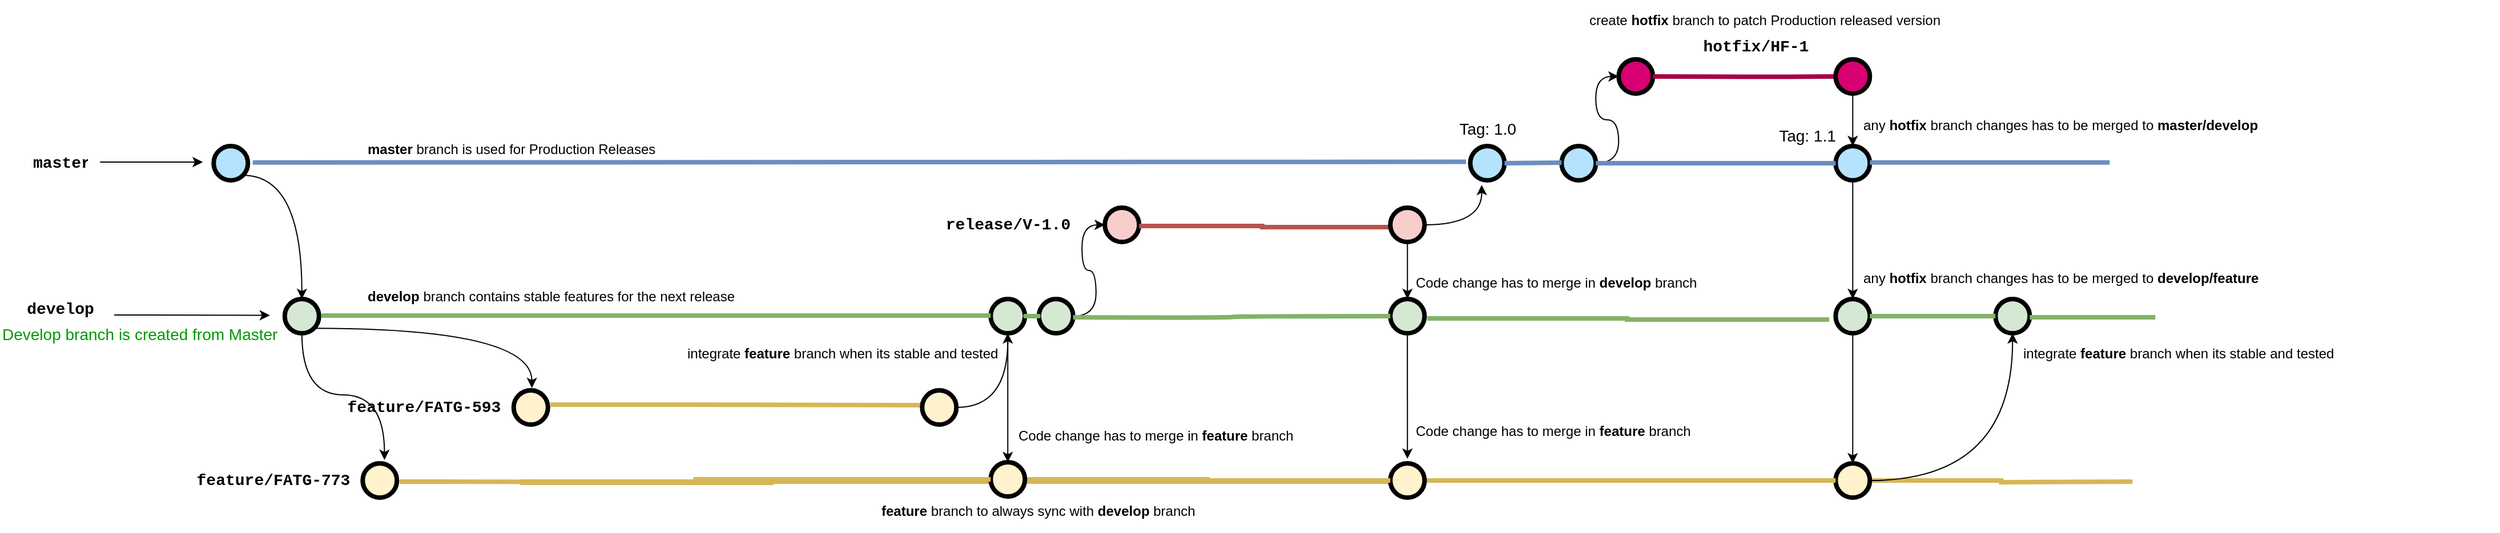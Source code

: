 <mxfile version="17.4.5" type="github">
  <diagram id="yPxyJZ8AM_hMuL3Unpa9" name="complex gitflow">
    <mxGraphModel dx="3245" dy="901" grid="1" gridSize="10" guides="1" tooltips="1" connect="1" arrows="1" fold="1" page="1" pageScale="1" pageWidth="1100" pageHeight="850" math="0" shadow="0">
      <root>
        <mxCell id="0" />
        <mxCell id="1" parent="0" />
        <mxCell id="nBreNSzFSE8uNr_BIwcD-4" value="master" style="text;html=1;strokeColor=none;fillColor=none;align=center;verticalAlign=middle;whiteSpace=wrap;overflow=hidden;fontSize=14;fontStyle=1;fontFamily=Courier New;" vertex="1" parent="1">
          <mxGeometry x="-612.37" y="142" width="50" height="42" as="geometry" />
        </mxCell>
        <mxCell id="nBreNSzFSE8uNr_BIwcD-20" style="edgeStyle=orthogonalEdgeStyle;orthogonalLoop=1;jettySize=auto;html=1;exitX=0.855;exitY=0.855;exitDx=0;exitDy=0;exitPerimeter=0;entryX=1.039;entryY=0.095;entryDx=0;entryDy=0;entryPerimeter=0;curved=1;" edge="1" parent="1" source="nBreNSzFSE8uNr_BIwcD-8" target="nBreNSzFSE8uNr_BIwcD-19">
          <mxGeometry relative="1" as="geometry" />
        </mxCell>
        <mxCell id="nBreNSzFSE8uNr_BIwcD-25" style="edgeStyle=orthogonalEdgeStyle;curved=1;orthogonalLoop=1;jettySize=auto;html=1;exitX=0.5;exitY=1;exitDx=0;exitDy=0;exitPerimeter=0;entryX=1.057;entryY=0.071;entryDx=0;entryDy=0;entryPerimeter=0;" edge="1" parent="1" source="nBreNSzFSE8uNr_BIwcD-8" target="nBreNSzFSE8uNr_BIwcD-23">
          <mxGeometry relative="1" as="geometry" />
        </mxCell>
        <mxCell id="nBreNSzFSE8uNr_BIwcD-8" value="" style="verticalLabelPosition=bottom;verticalAlign=top;html=1;strokeWidth=4;shape=mxgraph.flowchart.on-page_reference;plain-purple;gradientColor=none;strokeColor=#000000;fillColor=#D5E8D4;" vertex="1" parent="1">
          <mxGeometry x="-390.62" y="282" width="30" height="30" as="geometry" />
        </mxCell>
        <mxCell id="nBreNSzFSE8uNr_BIwcD-14" style="edgeStyle=orthogonalEdgeStyle;curved=1;rounded=0;orthogonalLoop=1;jettySize=auto;html=1;exitX=0.855;exitY=0.855;exitDx=0;exitDy=0;exitPerimeter=0;entryX=0.5;entryY=0;entryDx=0;entryDy=0;entryPerimeter=0;" edge="1" parent="1" source="nBreNSzFSE8uNr_BIwcD-10" target="nBreNSzFSE8uNr_BIwcD-8">
          <mxGeometry relative="1" as="geometry" />
        </mxCell>
        <mxCell id="nBreNSzFSE8uNr_BIwcD-10" value="" style="verticalLabelPosition=bottom;verticalAlign=top;html=1;strokeWidth=4;shape=mxgraph.flowchart.on-page_reference;plain-blue;gradientColor=none;fillColor=#B5E3Fe;strokeColor=#000000;" vertex="1" parent="1">
          <mxGeometry x="-452.87" y="148" width="30" height="30" as="geometry" />
        </mxCell>
        <mxCell id="nBreNSzFSE8uNr_BIwcD-16" value="develop" style="text;html=1;strokeColor=none;fillColor=none;align=center;verticalAlign=middle;whiteSpace=wrap;overflow=hidden;fontSize=14;fontStyle=1;fontFamily=Courier New;" vertex="1" parent="1">
          <mxGeometry x="-623.24" y="270" width="71.75" height="42" as="geometry" />
        </mxCell>
        <mxCell id="nBreNSzFSE8uNr_BIwcD-17" value="" style="verticalLabelPosition=bottom;verticalAlign=top;html=1;strokeWidth=4;shape=mxgraph.flowchart.on-page_reference;strokeColor=#000000;fillColor=#fff2cc;" vertex="1" parent="1">
          <mxGeometry x="-190.12" y="362" width="30" height="30" as="geometry" />
        </mxCell>
        <mxCell id="nBreNSzFSE8uNr_BIwcD-18" value="" style="edgeStyle=orthogonalEdgeStyle;rounded=0;html=1;jettySize=auto;orthogonalLoop=1;strokeWidth=4;endArrow=none;endFill=0;startArrow=none;fillColor=#fff2cc;strokeColor=#d6b656;" edge="1" parent="1">
          <mxGeometry x="-260.12" y="378.5" as="geometry">
            <mxPoint x="-157.87" y="374.5" as="sourcePoint" />
            <mxPoint x="167.63" y="372" as="targetPoint" />
            <Array as="points">
              <mxPoint x="-50.12" y="375" />
              <mxPoint x="-50.12" y="375" />
            </Array>
          </mxGeometry>
        </mxCell>
        <mxCell id="nBreNSzFSE8uNr_BIwcD-19" value="feature/FATG-593" style="text;html=1;strokeColor=none;fillColor=none;align=center;verticalAlign=middle;whiteSpace=wrap;overflow=hidden;fontSize=14;fontStyle=1;fontFamily=Courier New;" vertex="1" parent="1">
          <mxGeometry x="-355.62" y="356" width="174.63" height="42" as="geometry" />
        </mxCell>
        <mxCell id="nBreNSzFSE8uNr_BIwcD-21" value="" style="verticalLabelPosition=bottom;verticalAlign=top;html=1;strokeWidth=4;shape=mxgraph.flowchart.on-page_reference;strokeColor=#000000;fillColor=#fff2cc;" vertex="1" parent="1">
          <mxGeometry x="-322.37" y="426" width="30" height="30" as="geometry" />
        </mxCell>
        <mxCell id="nBreNSzFSE8uNr_BIwcD-23" value="feature/FATG-773" style="text;html=1;strokeColor=none;fillColor=none;align=center;verticalAlign=middle;whiteSpace=wrap;overflow=hidden;fontSize=14;fontStyle=1;fontFamily=Courier New;" vertex="1" parent="1">
          <mxGeometry x="-487.87" y="420" width="174.63" height="42" as="geometry" />
        </mxCell>
        <mxCell id="nBreNSzFSE8uNr_BIwcD-46" style="edgeStyle=orthogonalEdgeStyle;curved=1;orthogonalLoop=1;jettySize=auto;html=1;entryX=0.5;entryY=1;entryDx=0;entryDy=0;entryPerimeter=0;" edge="1" parent="1" source="nBreNSzFSE8uNr_BIwcD-28" target="nBreNSzFSE8uNr_BIwcD-44">
          <mxGeometry relative="1" as="geometry" />
        </mxCell>
        <mxCell id="nBreNSzFSE8uNr_BIwcD-28" value="" style="verticalLabelPosition=bottom;verticalAlign=top;html=1;strokeWidth=4;shape=mxgraph.flowchart.on-page_reference;strokeColor=#000000;fillColor=#fff2cc;" vertex="1" parent="1">
          <mxGeometry x="167.63" y="362" width="30" height="30" as="geometry" />
        </mxCell>
        <mxCell id="nBreNSzFSE8uNr_BIwcD-33" value="" style="edgeStyle=orthogonalEdgeStyle;rounded=0;html=1;jettySize=auto;orthogonalLoop=1;strokeWidth=4;endArrow=none;endFill=0;startArrow=none;fillColor=#fff2cc;strokeColor=#d6b656;" edge="1" parent="1" source="nBreNSzFSE8uNr_BIwcD-101">
          <mxGeometry x="-392.37" y="446" as="geometry">
            <mxPoint x="-290.12" y="442" as="sourcePoint" />
            <mxPoint x="1227.63" y="442" as="targetPoint" />
            <Array as="points" />
          </mxGeometry>
        </mxCell>
        <mxCell id="nBreNSzFSE8uNr_BIwcD-40" value="" style="verticalLabelPosition=bottom;verticalAlign=top;html=1;strokeWidth=4;shape=mxgraph.flowchart.on-page_reference;fillColor=#f8cecc;strokeColor=#000000;" vertex="1" parent="1">
          <mxGeometry x="327.63" y="202" width="30" height="30" as="geometry" />
        </mxCell>
        <mxCell id="nBreNSzFSE8uNr_BIwcD-143" style="edgeStyle=orthogonalEdgeStyle;rounded=0;orthogonalLoop=1;jettySize=auto;html=1;entryX=0.5;entryY=0;entryDx=0;entryDy=0;entryPerimeter=0;" edge="1" parent="1" source="nBreNSzFSE8uNr_BIwcD-44" target="nBreNSzFSE8uNr_BIwcD-139">
          <mxGeometry relative="1" as="geometry" />
        </mxCell>
        <mxCell id="nBreNSzFSE8uNr_BIwcD-44" value="" style="verticalLabelPosition=bottom;verticalAlign=top;html=1;strokeWidth=4;shape=mxgraph.flowchart.on-page_reference;plain-purple;gradientColor=none;strokeColor=#000000;fillColor=#D5E8D4;" vertex="1" parent="1">
          <mxGeometry x="227.63" y="282" width="30" height="30" as="geometry" />
        </mxCell>
        <mxCell id="nBreNSzFSE8uNr_BIwcD-45" value="" style="edgeStyle=orthogonalEdgeStyle;rounded=0;html=1;jettySize=auto;orthogonalLoop=1;strokeWidth=4;endArrow=none;endFill=0;curved=1;fillColor=#d5e8d4;strokeColor=#82b366;" edge="1" parent="1" target="nBreNSzFSE8uNr_BIwcD-44">
          <mxGeometry x="-316.37" y="296.5" as="geometry">
            <mxPoint x="-358.62" y="296.5" as="sourcePoint" />
            <mxPoint x="518.63" y="297" as="targetPoint" />
            <Array as="points">
              <mxPoint x="-271.37" y="297" />
            </Array>
          </mxGeometry>
        </mxCell>
        <mxCell id="nBreNSzFSE8uNr_BIwcD-49" style="edgeStyle=orthogonalEdgeStyle;curved=1;orthogonalLoop=1;jettySize=auto;html=1;entryX=0;entryY=0.5;entryDx=0;entryDy=0;entryPerimeter=0;" edge="1" parent="1" source="nBreNSzFSE8uNr_BIwcD-47" target="nBreNSzFSE8uNr_BIwcD-40">
          <mxGeometry relative="1" as="geometry" />
        </mxCell>
        <mxCell id="nBreNSzFSE8uNr_BIwcD-47" value="" style="verticalLabelPosition=bottom;verticalAlign=top;html=1;strokeWidth=4;shape=mxgraph.flowchart.on-page_reference;plain-purple;gradientColor=none;strokeColor=#000000;fillColor=#D5E8D4;" vertex="1" parent="1">
          <mxGeometry x="269.88" y="282" width="30" height="30" as="geometry" />
        </mxCell>
        <mxCell id="nBreNSzFSE8uNr_BIwcD-48" value="" style="edgeStyle=orthogonalEdgeStyle;rounded=0;html=1;jettySize=auto;orthogonalLoop=1;strokeWidth=4;endArrow=none;endFill=0;curved=1;startArrow=none;fillColor=#d5e8d4;strokeColor=#82b366;" edge="1" parent="1" source="nBreNSzFSE8uNr_BIwcD-44" target="nBreNSzFSE8uNr_BIwcD-47">
          <mxGeometry x="-316.37" y="296.5" as="geometry">
            <mxPoint x="227.63" y="297" as="sourcePoint" />
            <mxPoint x="518.63" y="297" as="targetPoint" />
            <Array as="points" />
          </mxGeometry>
        </mxCell>
        <mxCell id="nBreNSzFSE8uNr_BIwcD-51" value="release/V-1.0" style="text;html=1;strokeColor=none;fillColor=none;align=center;verticalAlign=middle;whiteSpace=wrap;overflow=hidden;fontSize=14;fontStyle=1;fontFamily=Courier New;" vertex="1" parent="1">
          <mxGeometry x="177.63" y="196" width="130" height="42" as="geometry" />
        </mxCell>
        <mxCell id="nBreNSzFSE8uNr_BIwcD-60" value="" style="edgeStyle=orthogonalEdgeStyle;rounded=0;html=1;jettySize=auto;orthogonalLoop=1;strokeWidth=4;endArrow=none;endFill=0;startArrow=none;fillColor=#f8cecc;strokeColor=#b85450;" edge="1" parent="1">
          <mxGeometry x="255.38" y="222" as="geometry">
            <mxPoint x="357.63" y="218" as="sourcePoint" />
            <mxPoint x="577.63" y="219" as="targetPoint" />
            <Array as="points">
              <mxPoint x="465.38" y="218.5" />
              <mxPoint x="465.38" y="218.5" />
            </Array>
          </mxGeometry>
        </mxCell>
        <mxCell id="nBreNSzFSE8uNr_BIwcD-74" style="edgeStyle=orthogonalEdgeStyle;curved=1;orthogonalLoop=1;jettySize=auto;html=1;" edge="1" parent="1" source="nBreNSzFSE8uNr_BIwcD-61">
          <mxGeometry relative="1" as="geometry">
            <mxPoint x="657.63" y="182" as="targetPoint" />
          </mxGeometry>
        </mxCell>
        <mxCell id="nBreNSzFSE8uNr_BIwcD-79" style="edgeStyle=orthogonalEdgeStyle;curved=1;orthogonalLoop=1;jettySize=auto;html=1;" edge="1" parent="1" source="nBreNSzFSE8uNr_BIwcD-61" target="nBreNSzFSE8uNr_BIwcD-77">
          <mxGeometry relative="1" as="geometry" />
        </mxCell>
        <mxCell id="nBreNSzFSE8uNr_BIwcD-61" value="" style="verticalLabelPosition=bottom;verticalAlign=top;html=1;strokeWidth=4;shape=mxgraph.flowchart.on-page_reference;fillColor=#f8cecc;strokeColor=#000000;" vertex="1" parent="1">
          <mxGeometry x="577.63" y="202" width="30" height="30" as="geometry" />
        </mxCell>
        <mxCell id="nBreNSzFSE8uNr_BIwcD-64" value="" style="verticalLabelPosition=bottom;verticalAlign=top;html=1;strokeWidth=4;shape=mxgraph.flowchart.on-page_reference;plain-blue;gradientColor=none;fillColor=#B5E3Fe;strokeColor=#000000;" vertex="1" parent="1">
          <mxGeometry x="647.63" y="148" width="30" height="30" as="geometry" />
        </mxCell>
        <mxCell id="nBreNSzFSE8uNr_BIwcD-75" value="Tag: 1.0" style="text;html=1;strokeColor=none;fillColor=none;align=center;verticalAlign=middle;whiteSpace=wrap;overflow=hidden;fontSize=14;" vertex="1" parent="1">
          <mxGeometry x="607.63" y="122" width="110" height="20" as="geometry" />
        </mxCell>
        <mxCell id="nBreNSzFSE8uNr_BIwcD-114" style="edgeStyle=orthogonalEdgeStyle;curved=1;orthogonalLoop=1;jettySize=auto;html=1;" edge="1" parent="1" source="nBreNSzFSE8uNr_BIwcD-77">
          <mxGeometry relative="1" as="geometry">
            <mxPoint x="592.63" y="422" as="targetPoint" />
          </mxGeometry>
        </mxCell>
        <mxCell id="nBreNSzFSE8uNr_BIwcD-77" value="" style="verticalLabelPosition=bottom;verticalAlign=top;html=1;strokeWidth=4;shape=mxgraph.flowchart.on-page_reference;plain-purple;gradientColor=none;strokeColor=#000000;fillColor=#D5E8D4;" vertex="1" parent="1">
          <mxGeometry x="577.63" y="282" width="30" height="30" as="geometry" />
        </mxCell>
        <mxCell id="nBreNSzFSE8uNr_BIwcD-87" style="edgeStyle=orthogonalEdgeStyle;curved=1;orthogonalLoop=1;jettySize=auto;html=1;entryX=0;entryY=0.5;entryDx=0;entryDy=0;entryPerimeter=0;" edge="1" parent="1" source="nBreNSzFSE8uNr_BIwcD-81" target="nBreNSzFSE8uNr_BIwcD-85">
          <mxGeometry relative="1" as="geometry" />
        </mxCell>
        <mxCell id="nBreNSzFSE8uNr_BIwcD-81" value="" style="verticalLabelPosition=bottom;verticalAlign=top;html=1;strokeWidth=4;shape=mxgraph.flowchart.on-page_reference;plain-blue;gradientColor=none;fillColor=#B5E3Fe;strokeColor=#000000;" vertex="1" parent="1">
          <mxGeometry x="727.63" y="148" width="30" height="30" as="geometry" />
        </mxCell>
        <mxCell id="nBreNSzFSE8uNr_BIwcD-85" value="" style="verticalLabelPosition=bottom;verticalAlign=top;html=1;strokeWidth=4;shape=mxgraph.flowchart.on-page_reference;fillColor=#d80073;strokeColor=#000000;fontColor=#ffffff;" vertex="1" parent="1">
          <mxGeometry x="777.63" y="72" width="30" height="30" as="geometry" />
        </mxCell>
        <mxCell id="nBreNSzFSE8uNr_BIwcD-86" value="" style="edgeStyle=orthogonalEdgeStyle;rounded=0;html=1;jettySize=auto;orthogonalLoop=1;strokeWidth=4;endArrow=none;endFill=0;curved=1;startArrow=none;fillColor=#d80073;strokeColor=#A50040;" edge="1" parent="1" target="nBreNSzFSE8uNr_BIwcD-85">
          <mxGeometry x="492.63" y="86" as="geometry">
            <mxPoint x="967.63" y="87" as="sourcePoint" />
            <mxPoint x="1087.63" y="87" as="targetPoint" />
            <Array as="points" />
          </mxGeometry>
        </mxCell>
        <mxCell id="nBreNSzFSE8uNr_BIwcD-88" value="hotfix/HF-1" style="text;html=1;strokeColor=none;fillColor=none;align=center;verticalAlign=middle;whiteSpace=wrap;overflow=hidden;fontSize=14;fontStyle=1;fontFamily=Courier New;" vertex="1" parent="1">
          <mxGeometry x="847.63" y="40" width="100" height="42" as="geometry" />
        </mxCell>
        <mxCell id="nBreNSzFSE8uNr_BIwcD-95" style="edgeStyle=orthogonalEdgeStyle;curved=1;orthogonalLoop=1;jettySize=auto;html=1;entryX=0.5;entryY=0;entryDx=0;entryDy=0;entryPerimeter=0;" edge="1" parent="1" source="nBreNSzFSE8uNr_BIwcD-89" target="nBreNSzFSE8uNr_BIwcD-92">
          <mxGeometry relative="1" as="geometry" />
        </mxCell>
        <mxCell id="nBreNSzFSE8uNr_BIwcD-89" value="" style="verticalLabelPosition=bottom;verticalAlign=top;html=1;strokeWidth=4;shape=mxgraph.flowchart.on-page_reference;fillColor=#d80073;strokeColor=#000000;fontColor=#ffffff;" vertex="1" parent="1">
          <mxGeometry x="967.63" y="72" width="30" height="30" as="geometry" />
        </mxCell>
        <mxCell id="nBreNSzFSE8uNr_BIwcD-99" style="edgeStyle=orthogonalEdgeStyle;curved=1;orthogonalLoop=1;jettySize=auto;html=1;entryX=0.5;entryY=0;entryDx=0;entryDy=0;entryPerimeter=0;" edge="1" parent="1" source="nBreNSzFSE8uNr_BIwcD-92" target="nBreNSzFSE8uNr_BIwcD-96">
          <mxGeometry relative="1" as="geometry" />
        </mxCell>
        <mxCell id="nBreNSzFSE8uNr_BIwcD-92" value="" style="verticalLabelPosition=bottom;verticalAlign=top;html=1;strokeWidth=4;shape=mxgraph.flowchart.on-page_reference;plain-blue;gradientColor=none;fillColor=#B5E3Fe;strokeColor=#000000;" vertex="1" parent="1">
          <mxGeometry x="967.63" y="148" width="30" height="30" as="geometry" />
        </mxCell>
        <mxCell id="nBreNSzFSE8uNr_BIwcD-94" value="" style="edgeStyle=orthogonalEdgeStyle;rounded=0;html=1;jettySize=auto;orthogonalLoop=1;strokeWidth=4;endArrow=none;endFill=0;startArrow=none;fillColor=#dae8fc;strokeColor=#6c8ebf;" edge="1" parent="1" source="nBreNSzFSE8uNr_BIwcD-81" target="nBreNSzFSE8uNr_BIwcD-92">
          <mxGeometry x="-427.37" y="162.5" as="geometry">
            <mxPoint x="727.63" y="163" as="sourcePoint" />
            <mxPoint x="1107.63" y="152" as="targetPoint" />
            <Array as="points" />
          </mxGeometry>
        </mxCell>
        <mxCell id="nBreNSzFSE8uNr_BIwcD-103" style="edgeStyle=orthogonalEdgeStyle;curved=1;orthogonalLoop=1;jettySize=auto;html=1;exitX=0.5;exitY=1;exitDx=0;exitDy=0;exitPerimeter=0;entryX=0.5;entryY=0;entryDx=0;entryDy=0;entryPerimeter=0;" edge="1" parent="1" source="nBreNSzFSE8uNr_BIwcD-96" target="nBreNSzFSE8uNr_BIwcD-101">
          <mxGeometry relative="1" as="geometry" />
        </mxCell>
        <mxCell id="nBreNSzFSE8uNr_BIwcD-96" value="" style="verticalLabelPosition=bottom;verticalAlign=top;html=1;strokeWidth=4;shape=mxgraph.flowchart.on-page_reference;plain-purple;gradientColor=none;strokeColor=#000000;fillColor=#D5E8D4;" vertex="1" parent="1">
          <mxGeometry x="967.63" y="282" width="30" height="30" as="geometry" />
        </mxCell>
        <mxCell id="nBreNSzFSE8uNr_BIwcD-107" style="edgeStyle=orthogonalEdgeStyle;curved=1;orthogonalLoop=1;jettySize=auto;html=1;entryX=0.5;entryY=1;entryDx=0;entryDy=0;entryPerimeter=0;" edge="1" parent="1" source="nBreNSzFSE8uNr_BIwcD-101" target="nBreNSzFSE8uNr_BIwcD-104">
          <mxGeometry relative="1" as="geometry" />
        </mxCell>
        <mxCell id="nBreNSzFSE8uNr_BIwcD-101" value="" style="verticalLabelPosition=bottom;verticalAlign=top;html=1;strokeWidth=4;shape=mxgraph.flowchart.on-page_reference;strokeColor=#000000;fillColor=#fff2cc;" vertex="1" parent="1">
          <mxGeometry x="967.63" y="426" width="30" height="30" as="geometry" />
        </mxCell>
        <mxCell id="nBreNSzFSE8uNr_BIwcD-102" value="" style="edgeStyle=orthogonalEdgeStyle;rounded=0;html=1;jettySize=auto;orthogonalLoop=1;strokeWidth=4;endArrow=none;endFill=0;startArrow=none;fillColor=#fff2cc;strokeColor=#d6b656;" edge="1" parent="1" source="nBreNSzFSE8uNr_BIwcD-112" target="nBreNSzFSE8uNr_BIwcD-101">
          <mxGeometry x="-392.37" y="446" as="geometry">
            <mxPoint x="-290.12" y="442" as="sourcePoint" />
            <mxPoint x="1227.63" y="442" as="targetPoint" />
            <Array as="points">
              <mxPoint x="-182.37" y="442" />
              <mxPoint x="-182.37" y="443" />
              <mxPoint x="35.63" y="443" />
            </Array>
          </mxGeometry>
        </mxCell>
        <mxCell id="nBreNSzFSE8uNr_BIwcD-104" value="" style="verticalLabelPosition=bottom;verticalAlign=top;html=1;strokeWidth=4;shape=mxgraph.flowchart.on-page_reference;plain-purple;gradientColor=none;strokeColor=#000000;fillColor=#D5E8D4;" vertex="1" parent="1">
          <mxGeometry x="1107.63" y="282" width="30" height="30" as="geometry" />
        </mxCell>
        <mxCell id="nBreNSzFSE8uNr_BIwcD-106" value="" style="edgeStyle=orthogonalEdgeStyle;rounded=0;html=1;jettySize=auto;orthogonalLoop=1;strokeWidth=4;endArrow=none;endFill=0;curved=1;startArrow=none;fillColor=#d5e8d4;strokeColor=#82b366;" edge="1" parent="1" source="nBreNSzFSE8uNr_BIwcD-96" target="nBreNSzFSE8uNr_BIwcD-104">
          <mxGeometry x="-316.37" y="296.5" as="geometry">
            <mxPoint x="967.63" y="297" as="sourcePoint" />
            <mxPoint x="1187.63" y="297" as="targetPoint" />
            <Array as="points" />
          </mxGeometry>
        </mxCell>
        <mxCell id="nBreNSzFSE8uNr_BIwcD-108" value="Develop branch is created from Master&amp;nbsp;" style="text;html=1;strokeColor=none;fillColor=none;align=left;verticalAlign=middle;whiteSpace=wrap;overflow=hidden;fontSize=14;fontStyle=0;fontColor=#009900;" vertex="1" parent="1">
          <mxGeometry x="-640" y="302" width="265.25" height="20" as="geometry" />
        </mxCell>
        <mxCell id="nBreNSzFSE8uNr_BIwcD-109" value="" style="endArrow=classic;html=1;strokeWidth=1;fontFamily=Courier New;fontColor=#009900;curved=1;" edge="1" parent="1">
          <mxGeometry width="50" height="50" relative="1" as="geometry">
            <mxPoint x="-540" y="296" as="sourcePoint" />
            <mxPoint x="-403.62" y="296.29" as="targetPoint" />
          </mxGeometry>
        </mxCell>
        <mxCell id="nBreNSzFSE8uNr_BIwcD-111" value="" style="endArrow=classic;html=1;strokeWidth=1;fontFamily=Courier New;fontColor=#009900;curved=1;" edge="1" parent="1">
          <mxGeometry width="50" height="50" relative="1" as="geometry">
            <mxPoint x="-552.37" y="162" as="sourcePoint" />
            <mxPoint x="-462.37" y="162" as="targetPoint" />
          </mxGeometry>
        </mxCell>
        <mxCell id="nBreNSzFSE8uNr_BIwcD-112" value="" style="verticalLabelPosition=bottom;verticalAlign=top;html=1;strokeWidth=4;shape=mxgraph.flowchart.on-page_reference;strokeColor=#000000;fillColor=#fff2cc;" vertex="1" parent="1">
          <mxGeometry x="577.63" y="426" width="30" height="30" as="geometry" />
        </mxCell>
        <mxCell id="nBreNSzFSE8uNr_BIwcD-113" value="" style="edgeStyle=orthogonalEdgeStyle;rounded=0;html=1;jettySize=auto;orthogonalLoop=1;strokeWidth=4;endArrow=none;endFill=0;startArrow=none;fillColor=#fff2cc;strokeColor=#d6b656;" edge="1" parent="1" source="nBreNSzFSE8uNr_BIwcD-139" target="nBreNSzFSE8uNr_BIwcD-112">
          <mxGeometry x="-392.37" y="446" as="geometry">
            <mxPoint x="-290.12" y="442" as="sourcePoint" />
            <mxPoint x="967.63" y="441" as="targetPoint" />
            <Array as="points" />
          </mxGeometry>
        </mxCell>
        <mxCell id="nBreNSzFSE8uNr_BIwcD-115" value="&lt;div&gt;Code change has to merge in &lt;b&gt;develop &lt;/b&gt;branch&lt;/div&gt;" style="text;html=1;strokeColor=none;fillColor=none;align=left;verticalAlign=middle;whiteSpace=wrap;overflow=hidden;fontSize=12;fontStyle=0;fontColor=#000000;" vertex="1" parent="1">
          <mxGeometry x="597.63" y="250" width="418.25" height="36" as="geometry" />
        </mxCell>
        <mxCell id="nBreNSzFSE8uNr_BIwcD-116" value="&lt;div&gt;Code change has to merge in &lt;b&gt;feature&amp;nbsp;&lt;/b&gt;branch&lt;/div&gt;" style="text;html=1;strokeColor=none;fillColor=none;align=left;verticalAlign=middle;whiteSpace=wrap;overflow=hidden;fontSize=12;fontStyle=0;fontColor=#000000;" vertex="1" parent="1">
          <mxGeometry x="250" y="384" width="418.25" height="36" as="geometry" />
        </mxCell>
        <mxCell id="nBreNSzFSE8uNr_BIwcD-118" value="" style="edgeStyle=orthogonalEdgeStyle;rounded=0;html=1;jettySize=auto;orthogonalLoop=1;strokeWidth=4;endArrow=none;endFill=0;curved=1;fillColor=#dae8fc;strokeColor=#6c8ebf;entryX=-0.122;entryY=0.459;entryDx=0;entryDy=0;entryPerimeter=0;" edge="1" parent="1" target="nBreNSzFSE8uNr_BIwcD-64">
          <mxGeometry x="-376.37" y="162.36" as="geometry">
            <mxPoint x="-418.62" y="162.36" as="sourcePoint" />
            <mxPoint x="637.63" y="162" as="targetPoint" />
            <Array as="points">
              <mxPoint x="-331.37" y="162" />
            </Array>
          </mxGeometry>
        </mxCell>
        <mxCell id="nBreNSzFSE8uNr_BIwcD-119" value="" style="edgeStyle=orthogonalEdgeStyle;rounded=0;html=1;jettySize=auto;orthogonalLoop=1;strokeWidth=4;endArrow=none;endFill=0;startArrow=none;fillColor=#dae8fc;strokeColor=#6c8ebf;exitX=1;exitY=0.5;exitDx=0;exitDy=0;exitPerimeter=0;" edge="1" parent="1" source="nBreNSzFSE8uNr_BIwcD-64">
          <mxGeometry x="-517.37" y="162" as="geometry">
            <mxPoint x="667.63" y="162.5" as="sourcePoint" />
            <mxPoint x="727.63" y="162.5" as="targetPoint" />
            <Array as="points" />
          </mxGeometry>
        </mxCell>
        <mxCell id="nBreNSzFSE8uNr_BIwcD-120" value="" style="edgeStyle=orthogonalEdgeStyle;rounded=0;html=1;jettySize=auto;orthogonalLoop=1;strokeWidth=4;endArrow=none;endFill=0;startArrow=none;fillColor=#dae8fc;strokeColor=#6c8ebf;" edge="1" parent="1">
          <mxGeometry x="-187.37" y="161.91" as="geometry">
            <mxPoint x="997.63" y="162.41" as="sourcePoint" />
            <mxPoint x="1207.63" y="162.41" as="targetPoint" />
            <Array as="points" />
          </mxGeometry>
        </mxCell>
        <mxCell id="nBreNSzFSE8uNr_BIwcD-122" value="&lt;b&gt;develop &lt;/b&gt;branch contains stable features for the next release" style="text;html=1;strokeColor=none;fillColor=none;align=left;verticalAlign=middle;whiteSpace=wrap;overflow=hidden;fontSize=12;fontStyle=0;fontColor=#000000;" vertex="1" parent="1">
          <mxGeometry x="-320.12" y="262" width="418.25" height="36" as="geometry" />
        </mxCell>
        <mxCell id="nBreNSzFSE8uNr_BIwcD-123" value="&lt;b&gt;master&amp;nbsp;&lt;/b&gt;branch is used for Production Releases" style="text;html=1;strokeColor=none;fillColor=none;align=left;verticalAlign=middle;whiteSpace=wrap;overflow=hidden;fontSize=12;fontStyle=0;fontColor=#000000;" vertex="1" parent="1">
          <mxGeometry x="-320.12" y="133" width="418.25" height="36" as="geometry" />
        </mxCell>
        <mxCell id="nBreNSzFSE8uNr_BIwcD-124" value="integrate &lt;b&gt;feature&lt;/b&gt; branch when its stable and tested" style="text;html=1;strokeColor=none;fillColor=none;align=left;verticalAlign=middle;whiteSpace=wrap;overflow=hidden;fontSize=12;fontStyle=0;fontColor=#000000;" vertex="1" parent="1">
          <mxGeometry x="-40" y="312" width="418.25" height="36" as="geometry" />
        </mxCell>
        <mxCell id="nBreNSzFSE8uNr_BIwcD-126" value="&lt;div&gt;any &lt;b&gt;hotfix&lt;/b&gt; branch changes has to be merged to &lt;b&gt;master/develop&lt;/b&gt;&lt;/div&gt;" style="text;html=1;strokeColor=none;fillColor=none;align=left;verticalAlign=middle;whiteSpace=wrap;overflow=hidden;fontSize=12;fontStyle=0;fontColor=#000000;" vertex="1" parent="1">
          <mxGeometry x="990" y="112" width="418.25" height="36" as="geometry" />
        </mxCell>
        <mxCell id="nBreNSzFSE8uNr_BIwcD-127" value="&lt;div&gt;any &lt;b&gt;hotfix&lt;/b&gt; branch changes has to be merged to &lt;b&gt;develop/feature&lt;/b&gt;&lt;/div&gt;" style="text;html=1;strokeColor=none;fillColor=none;align=left;verticalAlign=middle;whiteSpace=wrap;overflow=hidden;fontSize=12;fontStyle=0;fontColor=#000000;" vertex="1" parent="1">
          <mxGeometry x="990" y="246" width="418.25" height="36" as="geometry" />
        </mxCell>
        <mxCell id="nBreNSzFSE8uNr_BIwcD-128" value="integrate &lt;b&gt;feature&lt;/b&gt; branch when its stable and tested" style="text;html=1;strokeColor=none;fillColor=none;align=left;verticalAlign=middle;whiteSpace=wrap;overflow=hidden;fontSize=12;fontStyle=0;fontColor=#000000;" vertex="1" parent="1">
          <mxGeometry x="1130" y="312" width="418.25" height="36" as="geometry" />
        </mxCell>
        <mxCell id="nBreNSzFSE8uNr_BIwcD-129" value="&lt;div&gt;create&amp;nbsp;&lt;b&gt;hotfix&lt;/b&gt; branch to patch Production released version&lt;/div&gt;" style="text;html=1;strokeColor=none;fillColor=none;align=left;verticalAlign=middle;whiteSpace=wrap;overflow=hidden;fontSize=12;fontStyle=0;fontColor=#000000;" vertex="1" parent="1">
          <mxGeometry x="750" y="20" width="418.25" height="36" as="geometry" />
        </mxCell>
        <mxCell id="nBreNSzFSE8uNr_BIwcD-130" value="Tag: 1.1" style="text;html=1;strokeColor=none;fillColor=none;align=center;verticalAlign=middle;whiteSpace=wrap;overflow=hidden;fontSize=14;" vertex="1" parent="1">
          <mxGeometry x="887.63" y="128" width="110" height="20" as="geometry" />
        </mxCell>
        <mxCell id="nBreNSzFSE8uNr_BIwcD-132" value="&lt;div&gt;&lt;b&gt;feature&lt;/b&gt; branch to always sync with &lt;b&gt;develop&lt;/b&gt; branch&lt;/div&gt;" style="text;html=1;strokeColor=none;fillColor=none;align=left;verticalAlign=middle;whiteSpace=wrap;overflow=hidden;fontSize=12;fontStyle=0;fontColor=#000000;" vertex="1" parent="1">
          <mxGeometry x="130" y="450" width="418.25" height="36" as="geometry" />
        </mxCell>
        <mxCell id="nBreNSzFSE8uNr_BIwcD-133" value="&lt;div&gt;Code change has to merge in &lt;b&gt;feature&amp;nbsp;&lt;/b&gt;branch&lt;/div&gt;" style="text;html=1;strokeColor=none;fillColor=none;align=left;verticalAlign=middle;whiteSpace=wrap;overflow=hidden;fontSize=12;fontStyle=0;fontColor=#000000;" vertex="1" parent="1">
          <mxGeometry x="597.63" y="380" width="418.25" height="36" as="geometry" />
        </mxCell>
        <mxCell id="nBreNSzFSE8uNr_BIwcD-136" value="" style="edgeStyle=orthogonalEdgeStyle;rounded=0;html=1;jettySize=auto;orthogonalLoop=1;strokeWidth=4;endArrow=none;endFill=0;curved=1;startArrow=none;fillColor=#d5e8d4;strokeColor=#82b366;entryX=0;entryY=0.5;entryDx=0;entryDy=0;entryPerimeter=0;" edge="1" parent="1" target="nBreNSzFSE8uNr_BIwcD-77">
          <mxGeometry x="-1014.12" y="297.5" as="geometry">
            <mxPoint x="299.88" y="298.0" as="sourcePoint" />
            <mxPoint x="409.88" y="298.0" as="targetPoint" />
            <Array as="points" />
          </mxGeometry>
        </mxCell>
        <mxCell id="nBreNSzFSE8uNr_BIwcD-138" value="" style="edgeStyle=orthogonalEdgeStyle;rounded=0;html=1;jettySize=auto;orthogonalLoop=1;strokeWidth=4;endArrow=none;endFill=0;startArrow=none;fillColor=#d5e8d4;strokeColor=#82b366;" edge="1" parent="1">
          <mxGeometry x="-704.12" y="298.5" as="geometry">
            <mxPoint x="609.88" y="299.0" as="sourcePoint" />
            <mxPoint x="960" y="298" as="targetPoint" />
            <Array as="points">
              <mxPoint x="785" y="299" />
              <mxPoint x="960" y="300" />
            </Array>
          </mxGeometry>
        </mxCell>
        <mxCell id="nBreNSzFSE8uNr_BIwcD-139" value="" style="verticalLabelPosition=bottom;verticalAlign=top;html=1;strokeWidth=4;shape=mxgraph.flowchart.on-page_reference;strokeColor=#000000;fillColor=#fff2cc;" vertex="1" parent="1">
          <mxGeometry x="227.63" y="425" width="30" height="30" as="geometry" />
        </mxCell>
        <mxCell id="nBreNSzFSE8uNr_BIwcD-140" value="" style="edgeStyle=orthogonalEdgeStyle;rounded=0;html=1;jettySize=auto;orthogonalLoop=1;strokeWidth=4;endArrow=none;endFill=0;startArrow=none;fillColor=#fff2cc;strokeColor=#d6b656;" edge="1" parent="1" target="nBreNSzFSE8uNr_BIwcD-139">
          <mxGeometry x="-392.37" y="446" as="geometry">
            <mxPoint x="-290.12" y="442" as="sourcePoint" />
            <mxPoint x="577.63" y="441" as="targetPoint" />
            <Array as="points" />
          </mxGeometry>
        </mxCell>
        <mxCell id="nBreNSzFSE8uNr_BIwcD-144" value="" style="edgeStyle=orthogonalEdgeStyle;rounded=0;html=1;jettySize=auto;orthogonalLoop=1;strokeWidth=4;endArrow=none;endFill=0;curved=1;startArrow=none;fillColor=#d5e8d4;strokeColor=#82b366;" edge="1" parent="1">
          <mxGeometry x="-176.37" y="297.5" as="geometry">
            <mxPoint x="1137.63" y="298" as="sourcePoint" />
            <mxPoint x="1247.63" y="298" as="targetPoint" />
            <Array as="points" />
          </mxGeometry>
        </mxCell>
      </root>
    </mxGraphModel>
  </diagram>
</mxfile>
